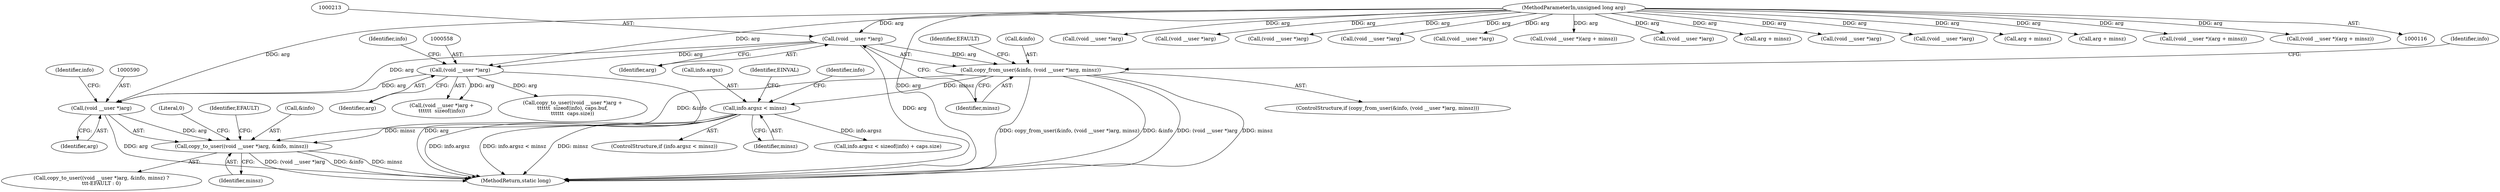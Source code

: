 digraph "0_linux_05692d7005a364add85c6e25a6c4447ce08f913a@API" {
"1000588" [label="(Call,copy_to_user((void __user *)arg, &info, minsz))"];
"1000589" [label="(Call,(void __user *)arg)"];
"1000212" [label="(Call,(void __user *)arg)"];
"1000119" [label="(MethodParameterIn,unsigned long arg)"];
"1000557" [label="(Call,(void __user *)arg)"];
"1000209" [label="(Call,copy_from_user(&info, (void __user *)arg, minsz))"];
"1000220" [label="(Call,info.argsz < minsz)"];
"1000561" [label="(Identifier,info)"];
"1000555" [label="(Call,copy_to_user((void __user *)arg +\n\t\t\t\t\t\t  sizeof(info), caps.buf,\n\t\t\t\t\t\t  caps.size))"];
"1000597" [label="(Literal,0)"];
"1000208" [label="(ControlStructure,if (copy_from_user(&info, (void __user *)arg, minsz)))"];
"1000588" [label="(Call,copy_to_user((void __user *)arg, &info, minsz))"];
"1000230" [label="(Identifier,info)"];
"1000556" [label="(Call,(void __user *)arg +\n\t\t\t\t\t\t  sizeof(info))"];
"1001111" [label="(Call,(void __user *)arg)"];
"1000557" [label="(Call,(void __user *)arg)"];
"1000183" [label="(Call,(void __user *)arg)"];
"1000589" [label="(Call,(void __user *)arg)"];
"1000911" [label="(Call,(void __user *)arg)"];
"1001369" [label="(MethodReturn,static long)"];
"1000218" [label="(Identifier,EFAULT)"];
"1000221" [label="(Call,info.argsz)"];
"1000686" [label="(Call,(void __user *)arg)"];
"1001047" [label="(Call,(void __user *)arg)"];
"1000219" [label="(ControlStructure,if (info.argsz < minsz))"];
"1000220" [label="(Call,info.argsz < minsz)"];
"1000215" [label="(Identifier,minsz)"];
"1000593" [label="(Identifier,info)"];
"1001063" [label="(Call,(void __user *)(arg + minsz))"];
"1000209" [label="(Call,copy_from_user(&info, (void __user *)arg, minsz))"];
"1000609" [label="(Call,(void __user *)arg)"];
"1000823" [label="(Call,arg + minsz)"];
"1000214" [label="(Identifier,arg)"];
"1000212" [label="(Call,(void __user *)arg)"];
"1000136" [label="(Call,(void __user *)arg)"];
"1000227" [label="(Identifier,EINVAL)"];
"1000210" [label="(Call,&info)"];
"1000591" [label="(Identifier,arg)"];
"1000119" [label="(MethodParameterIn,unsigned long arg)"];
"1000596" [label="(Identifier,EFAULT)"];
"1000714" [label="(Call,(void __user *)arg)"];
"1000224" [label="(Identifier,minsz)"];
"1000587" [label="(Call,copy_to_user((void __user *)arg, &info, minsz) ?\n\t\t\t-EFAULT : 0)"];
"1000592" [label="(Call,&info)"];
"1001220" [label="(Call,arg + minsz)"];
"1001065" [label="(Call,arg + minsz)"];
"1000821" [label="(Call,(void __user *)(arg + minsz))"];
"1001218" [label="(Call,(void __user *)(arg + minsz))"];
"1000594" [label="(Identifier,minsz)"];
"1000559" [label="(Identifier,arg)"];
"1000521" [label="(Call,info.argsz < sizeof(info) + caps.size)"];
"1000222" [label="(Identifier,info)"];
"1000588" -> "1000587"  [label="AST: "];
"1000588" -> "1000594"  [label="CFG: "];
"1000589" -> "1000588"  [label="AST: "];
"1000592" -> "1000588"  [label="AST: "];
"1000594" -> "1000588"  [label="AST: "];
"1000596" -> "1000588"  [label="CFG: "];
"1000597" -> "1000588"  [label="CFG: "];
"1000588" -> "1001369"  [label="DDG: (void __user *)arg"];
"1000588" -> "1001369"  [label="DDG: &info"];
"1000588" -> "1001369"  [label="DDG: minsz"];
"1000589" -> "1000588"  [label="DDG: arg"];
"1000209" -> "1000588"  [label="DDG: &info"];
"1000220" -> "1000588"  [label="DDG: minsz"];
"1000589" -> "1000591"  [label="CFG: "];
"1000590" -> "1000589"  [label="AST: "];
"1000591" -> "1000589"  [label="AST: "];
"1000593" -> "1000589"  [label="CFG: "];
"1000589" -> "1001369"  [label="DDG: arg"];
"1000212" -> "1000589"  [label="DDG: arg"];
"1000557" -> "1000589"  [label="DDG: arg"];
"1000119" -> "1000589"  [label="DDG: arg"];
"1000212" -> "1000209"  [label="AST: "];
"1000212" -> "1000214"  [label="CFG: "];
"1000213" -> "1000212"  [label="AST: "];
"1000214" -> "1000212"  [label="AST: "];
"1000215" -> "1000212"  [label="CFG: "];
"1000212" -> "1001369"  [label="DDG: arg"];
"1000212" -> "1000209"  [label="DDG: arg"];
"1000119" -> "1000212"  [label="DDG: arg"];
"1000212" -> "1000557"  [label="DDG: arg"];
"1000119" -> "1000116"  [label="AST: "];
"1000119" -> "1001369"  [label="DDG: arg"];
"1000119" -> "1000136"  [label="DDG: arg"];
"1000119" -> "1000183"  [label="DDG: arg"];
"1000119" -> "1000557"  [label="DDG: arg"];
"1000119" -> "1000609"  [label="DDG: arg"];
"1000119" -> "1000686"  [label="DDG: arg"];
"1000119" -> "1000714"  [label="DDG: arg"];
"1000119" -> "1000821"  [label="DDG: arg"];
"1000119" -> "1000823"  [label="DDG: arg"];
"1000119" -> "1000911"  [label="DDG: arg"];
"1000119" -> "1001047"  [label="DDG: arg"];
"1000119" -> "1001063"  [label="DDG: arg"];
"1000119" -> "1001065"  [label="DDG: arg"];
"1000119" -> "1001111"  [label="DDG: arg"];
"1000119" -> "1001218"  [label="DDG: arg"];
"1000119" -> "1001220"  [label="DDG: arg"];
"1000557" -> "1000556"  [label="AST: "];
"1000557" -> "1000559"  [label="CFG: "];
"1000558" -> "1000557"  [label="AST: "];
"1000559" -> "1000557"  [label="AST: "];
"1000561" -> "1000557"  [label="CFG: "];
"1000557" -> "1001369"  [label="DDG: arg"];
"1000557" -> "1000555"  [label="DDG: arg"];
"1000557" -> "1000556"  [label="DDG: arg"];
"1000209" -> "1000208"  [label="AST: "];
"1000209" -> "1000215"  [label="CFG: "];
"1000210" -> "1000209"  [label="AST: "];
"1000215" -> "1000209"  [label="AST: "];
"1000218" -> "1000209"  [label="CFG: "];
"1000222" -> "1000209"  [label="CFG: "];
"1000209" -> "1001369"  [label="DDG: copy_from_user(&info, (void __user *)arg, minsz)"];
"1000209" -> "1001369"  [label="DDG: &info"];
"1000209" -> "1001369"  [label="DDG: (void __user *)arg"];
"1000209" -> "1001369"  [label="DDG: minsz"];
"1000209" -> "1000220"  [label="DDG: minsz"];
"1000220" -> "1000219"  [label="AST: "];
"1000220" -> "1000224"  [label="CFG: "];
"1000221" -> "1000220"  [label="AST: "];
"1000224" -> "1000220"  [label="AST: "];
"1000227" -> "1000220"  [label="CFG: "];
"1000230" -> "1000220"  [label="CFG: "];
"1000220" -> "1001369"  [label="DDG: info.argsz"];
"1000220" -> "1001369"  [label="DDG: info.argsz < minsz"];
"1000220" -> "1001369"  [label="DDG: minsz"];
"1000220" -> "1000521"  [label="DDG: info.argsz"];
}
